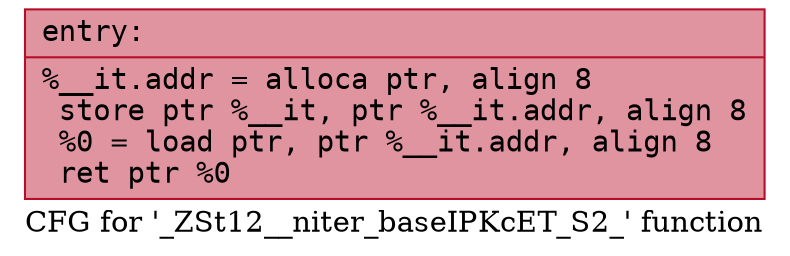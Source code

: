 digraph "CFG for '_ZSt12__niter_baseIPKcET_S2_' function" {
	label="CFG for '_ZSt12__niter_baseIPKcET_S2_' function";

	Node0x556bfec13ca0 [shape=record,color="#b70d28ff", style=filled, fillcolor="#b70d2870" fontname="Courier",label="{entry:\l|  %__it.addr = alloca ptr, align 8\l  store ptr %__it, ptr %__it.addr, align 8\l  %0 = load ptr, ptr %__it.addr, align 8\l  ret ptr %0\l}"];
}
